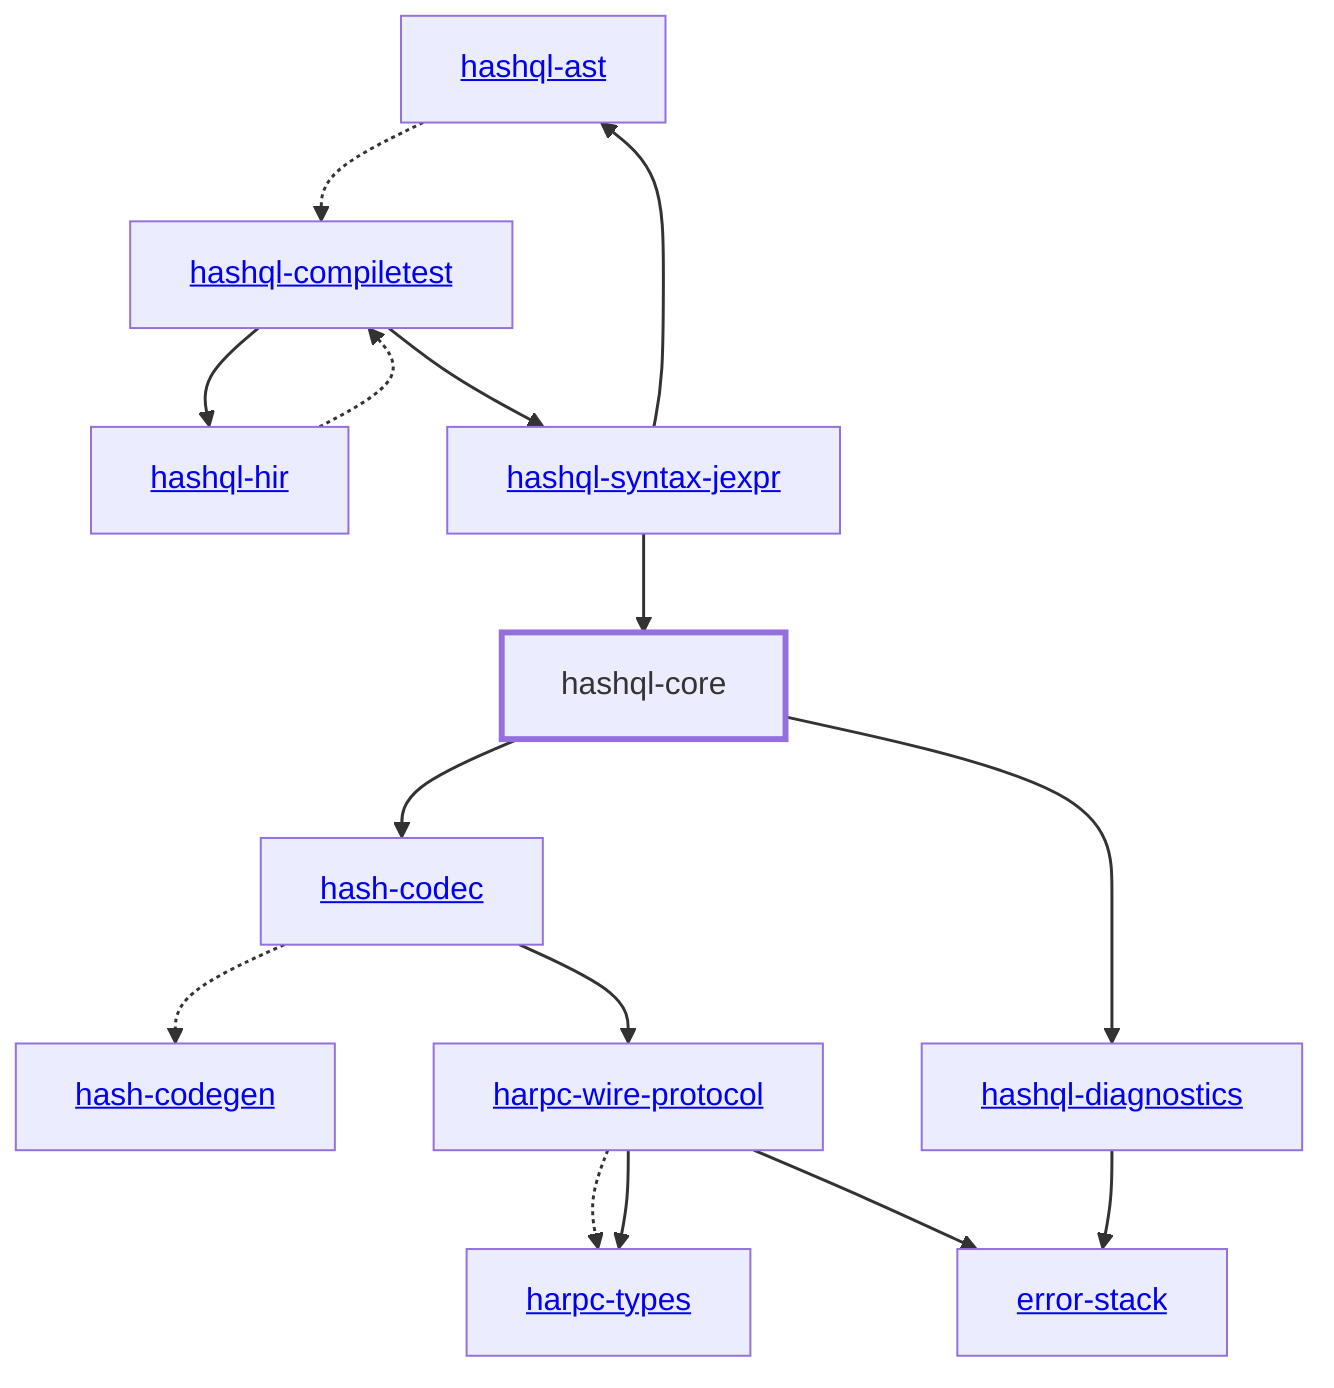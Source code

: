 graph TD
    linkStyle default stroke-width:1.5px
    classDef default stroke-width:1px
    classDef root stroke-width:3px
    classDef dev stroke-width:1px
    classDef build stroke-width:1px
    %% Legend
    %% --> : Normal dependency
    %% -.-> : Dev dependency
    %% ---> : Build dependency
    0[<a href="../hash_codec">hash-codec</a>]
    1[<a href="../hash_codegen">hash-codegen</a>]
    2[<a href="../harpc_types">harpc-types</a>]
    3[<a href="../harpc_wire_protocol">harpc-wire-protocol</a>]
    4[<a href="../hashql_ast">hashql-ast</a>]
    5[<a href="../hashql_compiletest">hashql-compiletest</a>]
    6[hashql-core]
    class 6 root
    7[<a href="../hashql_diagnostics">hashql-diagnostics</a>]
    8[<a href="../hashql_hir">hashql-hir</a>]
    9[<a href="../hashql_syntax_jexpr">hashql-syntax-jexpr</a>]
    10[<a href="../error_stack">error-stack</a>]
    0 -.-> 1
    0 --> 3
    3 -.-> 2
    3 --> 2
    3 --> 10
    4 -.-> 5
    5 --> 8
    5 --> 9
    6 --> 0
    6 --> 7
    7 --> 10
    8 -.-> 5
    9 --> 4
    9 --> 6